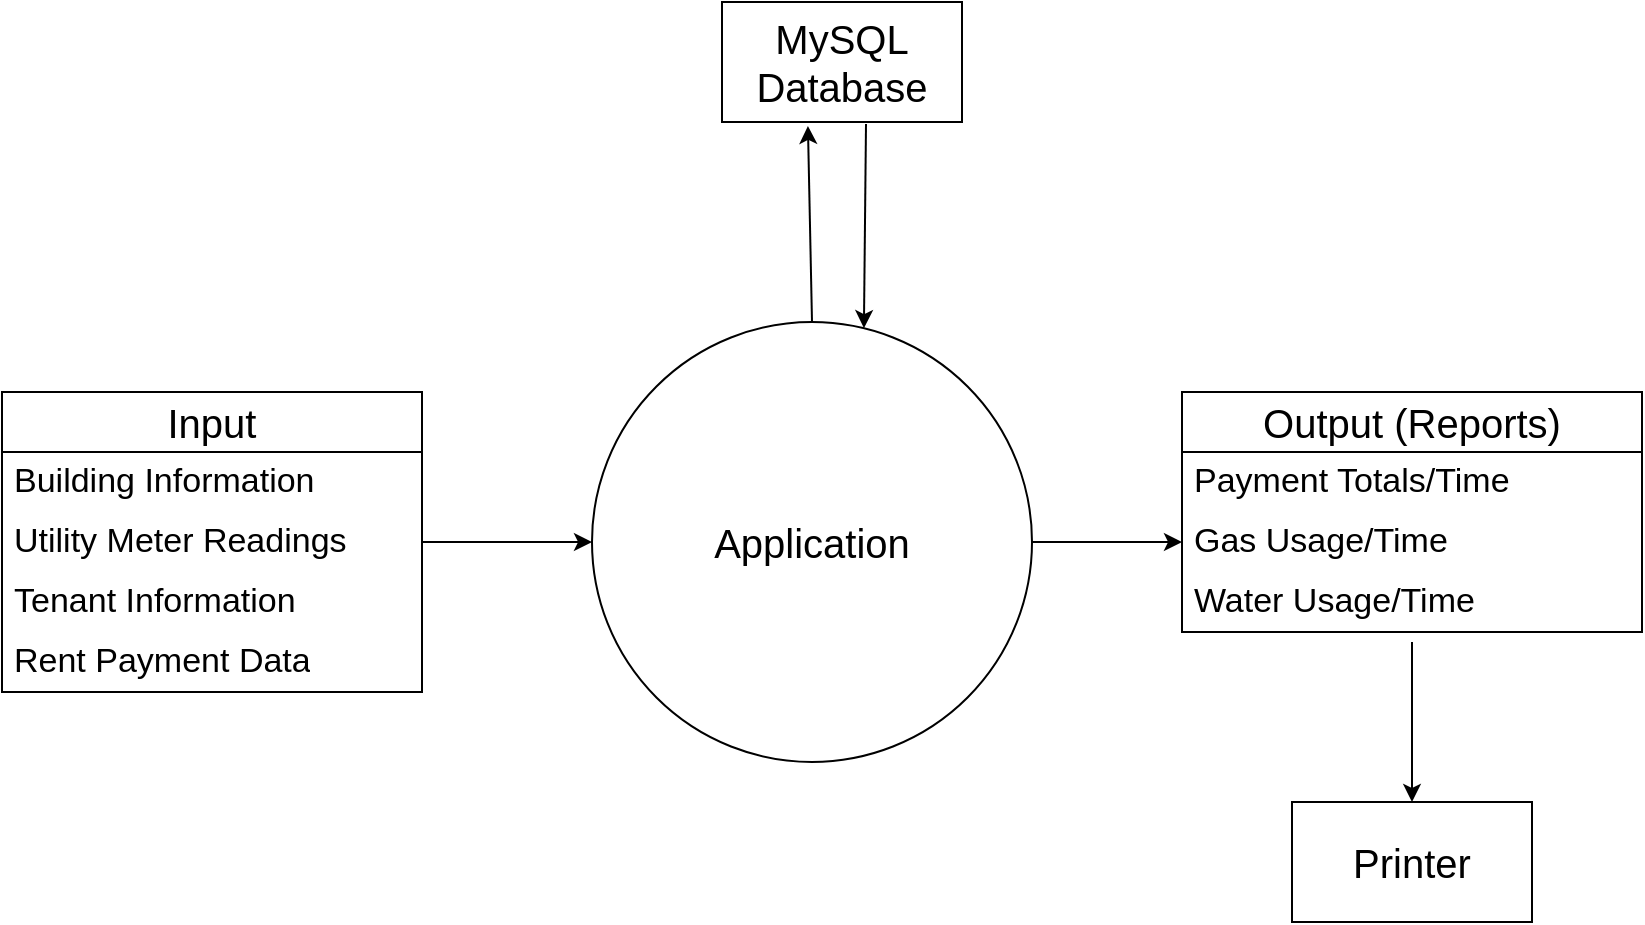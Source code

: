 <mxfile version="21.1.2" type="device">
  <diagram name="Page-1" id="gMyjiBKew_OIvumxWAAE">
    <mxGraphModel dx="1232" dy="1195" grid="1" gridSize="10" guides="1" tooltips="1" connect="1" arrows="1" fold="1" page="1" pageScale="1" pageWidth="850" pageHeight="1100" math="0" shadow="0">
      <root>
        <mxCell id="0" />
        <mxCell id="1" parent="0" />
        <mxCell id="rA6JjnXmhdzFU20jL2-H-18" style="edgeStyle=orthogonalEdgeStyle;rounded=0;orthogonalLoop=1;jettySize=auto;html=1;exitX=1;exitY=0.5;exitDx=0;exitDy=0;entryX=0;entryY=0.5;entryDx=0;entryDy=0;" edge="1" parent="1" source="rA6JjnXmhdzFU20jL2-H-1" target="rA6JjnXmhdzFU20jL2-H-16">
          <mxGeometry relative="1" as="geometry">
            <mxPoint x="600" y="500" as="targetPoint" />
          </mxGeometry>
        </mxCell>
        <mxCell id="rA6JjnXmhdzFU20jL2-H-1" value="&lt;font style=&quot;font-size: 20px;&quot;&gt;Application&lt;/font&gt;" style="ellipse;whiteSpace=wrap;html=1;aspect=fixed;" vertex="1" parent="1">
          <mxGeometry x="315" y="390" width="220" height="220" as="geometry" />
        </mxCell>
        <mxCell id="rA6JjnXmhdzFU20jL2-H-2" value="&lt;font style=&quot;font-size: 20px;&quot;&gt;Input&lt;/font&gt;" style="swimlane;fontStyle=0;childLayout=stackLayout;horizontal=1;startSize=30;horizontalStack=0;resizeParent=1;resizeParentMax=0;resizeLast=0;collapsible=1;marginBottom=0;whiteSpace=wrap;html=1;" vertex="1" parent="1">
          <mxGeometry x="20" y="425" width="210" height="150" as="geometry">
            <mxRectangle x="40" y="440" width="90" height="40" as="alternateBounds" />
          </mxGeometry>
        </mxCell>
        <mxCell id="rA6JjnXmhdzFU20jL2-H-3" value="&lt;font style=&quot;font-size: 17px;&quot;&gt;Building Information&lt;/font&gt;" style="text;strokeColor=none;fillColor=none;align=left;verticalAlign=middle;spacingLeft=4;spacingRight=4;overflow=hidden;points=[[0,0.5],[1,0.5]];portConstraint=eastwest;rotatable=0;whiteSpace=wrap;html=1;" vertex="1" parent="rA6JjnXmhdzFU20jL2-H-2">
          <mxGeometry y="30" width="210" height="30" as="geometry" />
        </mxCell>
        <mxCell id="rA6JjnXmhdzFU20jL2-H-4" value="&lt;font style=&quot;font-size: 17px;&quot;&gt;Utility Meter Readings&lt;/font&gt;" style="text;strokeColor=none;fillColor=none;align=left;verticalAlign=middle;spacingLeft=4;spacingRight=4;overflow=hidden;points=[[0,0.5],[1,0.5]];portConstraint=eastwest;rotatable=0;whiteSpace=wrap;html=1;" vertex="1" parent="rA6JjnXmhdzFU20jL2-H-2">
          <mxGeometry y="60" width="210" height="30" as="geometry" />
        </mxCell>
        <mxCell id="rA6JjnXmhdzFU20jL2-H-5" value="&lt;font style=&quot;font-size: 17px;&quot;&gt;Tenant Information&lt;/font&gt;" style="text;strokeColor=none;fillColor=none;align=left;verticalAlign=middle;spacingLeft=4;spacingRight=4;overflow=hidden;points=[[0,0.5],[1,0.5]];portConstraint=eastwest;rotatable=0;whiteSpace=wrap;html=1;" vertex="1" parent="rA6JjnXmhdzFU20jL2-H-2">
          <mxGeometry y="90" width="210" height="30" as="geometry" />
        </mxCell>
        <mxCell id="rA6JjnXmhdzFU20jL2-H-6" value="&lt;font style=&quot;font-size: 17px;&quot;&gt;Rent Payment Data&lt;/font&gt;" style="text;strokeColor=none;fillColor=none;align=left;verticalAlign=middle;spacingLeft=4;spacingRight=4;overflow=hidden;points=[[0,0.5],[1,0.5]];portConstraint=eastwest;rotatable=0;whiteSpace=wrap;html=1;" vertex="1" parent="rA6JjnXmhdzFU20jL2-H-2">
          <mxGeometry y="120" width="210" height="30" as="geometry" />
        </mxCell>
        <mxCell id="rA6JjnXmhdzFU20jL2-H-8" style="edgeStyle=orthogonalEdgeStyle;rounded=0;orthogonalLoop=1;jettySize=auto;html=1;exitX=1;exitY=0.5;exitDx=0;exitDy=0;entryX=0;entryY=0.5;entryDx=0;entryDy=0;" edge="1" parent="1" source="rA6JjnXmhdzFU20jL2-H-4" target="rA6JjnXmhdzFU20jL2-H-1">
          <mxGeometry relative="1" as="geometry" />
        </mxCell>
        <mxCell id="rA6JjnXmhdzFU20jL2-H-9" value="&lt;font style=&quot;font-size: 20px;&quot;&gt;MySQL Database&lt;/font&gt;" style="rounded=0;whiteSpace=wrap;html=1;" vertex="1" parent="1">
          <mxGeometry x="380" y="230" width="120" height="60" as="geometry" />
        </mxCell>
        <mxCell id="rA6JjnXmhdzFU20jL2-H-10" value="" style="endArrow=classic;html=1;rounded=0;entryX=0.358;entryY=1.033;entryDx=0;entryDy=0;exitX=0.5;exitY=0;exitDx=0;exitDy=0;entryPerimeter=0;" edge="1" parent="1" source="rA6JjnXmhdzFU20jL2-H-1" target="rA6JjnXmhdzFU20jL2-H-9">
          <mxGeometry width="50" height="50" relative="1" as="geometry">
            <mxPoint x="520" y="440" as="sourcePoint" />
            <mxPoint x="570" y="390" as="targetPoint" />
          </mxGeometry>
        </mxCell>
        <mxCell id="rA6JjnXmhdzFU20jL2-H-11" value="" style="endArrow=classic;html=1;rounded=0;exitX=0.6;exitY=1.017;exitDx=0;exitDy=0;entryX=0.618;entryY=0.014;entryDx=0;entryDy=0;entryPerimeter=0;exitPerimeter=0;" edge="1" parent="1" source="rA6JjnXmhdzFU20jL2-H-9" target="rA6JjnXmhdzFU20jL2-H-1">
          <mxGeometry width="50" height="50" relative="1" as="geometry">
            <mxPoint x="530" y="450" as="sourcePoint" />
            <mxPoint x="580" y="490" as="targetPoint" />
          </mxGeometry>
        </mxCell>
        <mxCell id="rA6JjnXmhdzFU20jL2-H-12" value="&lt;font style=&quot;font-size: 20px;&quot;&gt;Output (Reports)&lt;/font&gt;" style="swimlane;fontStyle=0;childLayout=stackLayout;horizontal=1;startSize=30;horizontalStack=0;resizeParent=1;resizeParentMax=0;resizeLast=0;collapsible=1;marginBottom=0;whiteSpace=wrap;html=1;" vertex="1" parent="1">
          <mxGeometry x="610" y="425" width="230" height="120" as="geometry" />
        </mxCell>
        <mxCell id="rA6JjnXmhdzFU20jL2-H-13" value="&lt;font style=&quot;font-size: 17px;&quot;&gt;Payment Totals/Time&lt;/font&gt;" style="text;strokeColor=none;fillColor=none;align=left;verticalAlign=middle;spacingLeft=4;spacingRight=4;overflow=hidden;points=[[0,0.5],[1,0.5]];portConstraint=eastwest;rotatable=0;whiteSpace=wrap;html=1;" vertex="1" parent="rA6JjnXmhdzFU20jL2-H-12">
          <mxGeometry y="30" width="230" height="30" as="geometry" />
        </mxCell>
        <mxCell id="rA6JjnXmhdzFU20jL2-H-16" value="&lt;font style=&quot;font-size: 17px;&quot;&gt;Gas Usage/Time&lt;/font&gt;" style="text;strokeColor=none;fillColor=none;align=left;verticalAlign=middle;spacingLeft=4;spacingRight=4;overflow=hidden;points=[[0,0.5],[1,0.5]];portConstraint=eastwest;rotatable=0;whiteSpace=wrap;html=1;" vertex="1" parent="rA6JjnXmhdzFU20jL2-H-12">
          <mxGeometry y="60" width="230" height="30" as="geometry" />
        </mxCell>
        <mxCell id="rA6JjnXmhdzFU20jL2-H-17" value="&lt;font style=&quot;font-size: 17px;&quot;&gt;Water Usage/Time&lt;/font&gt;" style="text;strokeColor=none;fillColor=none;align=left;verticalAlign=middle;spacingLeft=4;spacingRight=4;overflow=hidden;points=[[0,0.5],[1,0.5]];portConstraint=eastwest;rotatable=0;whiteSpace=wrap;html=1;" vertex="1" parent="rA6JjnXmhdzFU20jL2-H-12">
          <mxGeometry y="90" width="230" height="30" as="geometry" />
        </mxCell>
        <mxCell id="rA6JjnXmhdzFU20jL2-H-19" value="" style="endArrow=classic;html=1;rounded=0;entryX=0.5;entryY=0;entryDx=0;entryDy=0;" edge="1" parent="1" target="rA6JjnXmhdzFU20jL2-H-20">
          <mxGeometry width="50" height="50" relative="1" as="geometry">
            <mxPoint x="725" y="550" as="sourcePoint" />
            <mxPoint x="520" y="510" as="targetPoint" />
          </mxGeometry>
        </mxCell>
        <mxCell id="rA6JjnXmhdzFU20jL2-H-20" value="&lt;font style=&quot;font-size: 20px;&quot;&gt;Printer&lt;/font&gt;" style="rounded=0;whiteSpace=wrap;html=1;" vertex="1" parent="1">
          <mxGeometry x="665" y="630" width="120" height="60" as="geometry" />
        </mxCell>
      </root>
    </mxGraphModel>
  </diagram>
</mxfile>
